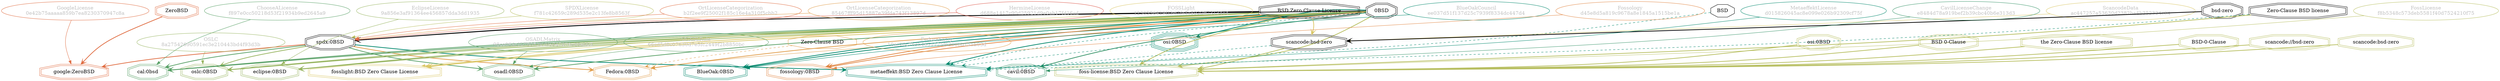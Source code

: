 strict digraph {
    node [shape=box];
    graph [splines=curved];
    1 [label="SPDXLicense\nf781c42659c289d535e2c13fe8b8563f"
      ,fontcolor=gray
      ,color="#b8bf62"
      ,fillcolor="beige;1"
      ,shape=ellipse];
    2 [label="spdx:0BSD"
      ,shape=doubleoctagon];
    3 [label="0BSD"
      ,shape=doubleoctagon];
    4 [label="BSD Zero Clause License"
      ,shape=doubleoctagon];
    5778 [label="GoogleLicense\n0e42b75aaaaa859b7ea8230370947c8a"
         ,fontcolor=gray
         ,color="#e06f45"
         ,fillcolor="beige;1"
         ,shape=ellipse];
    5779 [label="google:ZeroBSD"
         ,color="#e06f45"
         ,shape=doubleoctagon];
    5780 [label=ZeroBSD
         ,color="#e06f45"
         ,shape=doubleoctagon];
    5781 [label="FedoraEntry\n10ac20c7b3b4651125f6390bb155b03d"
         ,fontcolor=gray
         ,color="#e09d4b"
         ,fillcolor="beige;1"
         ,shape=ellipse];
    5782 [label="Fedora:0BSD"
         ,color="#e09d4b"
         ,shape=doubleoctagon];
    5783 [label="Zero-Clause BSD"
         ,color="#e09d4b"
         ,shape=octagon];
    5935 [label=BSD,shape=octagon];
    8709 [label="BlueOakCouncil\nee037d51f137d25c7939f8334dc447d4"
         ,fontcolor=gray
         ,color="#00876c"
         ,fillcolor="beige;1"
         ,shape=ellipse];
    8710 [label="BlueOak:0BSD"
         ,color="#00876c"
         ,shape=doubleoctagon];
    9440 [label="OSADLRule\n66cd5d8c07630d7e5fc2449f2b8850bc"
         ,fontcolor=gray
         ,color="#58a066"
         ,fillcolor="beige;1"
         ,shape=ellipse];
    9441 [label="osadl:0BSD"
         ,color="#58a066"
         ,shape=doubleoctagon];
    9778 [label="OSADLMatrix\n98ce064c1b790538395947878e49abb3"
         ,fontcolor=gray
         ,color="#58a066"
         ,fillcolor="beige;1"
         ,shape=ellipse];
    10822 [label="ChooseALicense\nf897e0cc50218d53f21934b9ed2645a9"
          ,fontcolor=gray
          ,color="#58a066"
          ,fillcolor="beige;1"
          ,shape=ellipse];
    10823 [label="cal:0bsd"
          ,color="#58a066"
          ,shape=doubleoctagon];
    13009 [label="ScancodeData\nac447257a53630d2382ba4b352324c04"
          ,fontcolor=gray
          ,color="#dac767"
          ,fillcolor="beige;1"
          ,shape=ellipse];
    13010 [label="scancode:bsd-zero"
          ,shape=doubleoctagon];
    13011 [label="bsd-zero"
          ,shape=doubleoctagon];
    25863 [label="OSLC\n8a27542690591ec3e210443bd4f93d3b"
          ,fontcolor=gray
          ,color="#98b561"
          ,fillcolor="beige;1"
          ,shape=ellipse];
    25864 [label="oslc:0BSD"
          ,color="#98b561"
          ,shape=doubleoctagon];
    27499 [label="Fossology\nd45e8d5a819c9678a8e1845a1515be1a"
          ,fontcolor=gray
          ,color="#e18745"
          ,fillcolor="beige;1"
          ,shape=ellipse];
    27500 [label="fossology:0BSD"
          ,color="#e18745"
          ,shape=doubleoctagon];
    28458 [label="OrtLicenseCategorization\nb2f2ee9f25002f185c16e4a310f5cbb2"
          ,fontcolor=gray
          ,color="#e06f45"
          ,fillcolor="beige;1"
          ,shape=ellipse];
    35325 [label="OrtLicenseCategorization\n85467fff95d15887e39fda743f13897d"
          ,fontcolor=gray
          ,color="#e09d4b"
          ,fillcolor="beige;1"
          ,shape=ellipse];
    36298 [label="CavilLicenseChange\ne8484d78a919bef2b39cbc40b6e313d3"
          ,fontcolor=gray
          ,color="#379469"
          ,fillcolor="beige;1"
          ,shape=ellipse];
    36299 [label="cavil:0BSD"
          ,color="#379469"
          ,shape=doubleoctagon];
    39166 [label="MetaeffektLicense\nd015826045ac8e099e026b92309cf75f"
          ,fontcolor=gray
          ,color="#00876c"
          ,fillcolor="beige;1"
          ,shape=ellipse];
    39167 [label="metaeffekt:BSD Zero Clause License"
          ,color="#00876c"
          ,shape=doubleoctagon];
    39168 [label="Zero-Clause BSD license"
          ,shape=doubleoctagon];
    39169 [label="osi:0BSD"
          ,color="#00876c"
          ,shape=tripleoctagon];
    49916 [label="HermineLicense\nd688e1417c90d25921d9e0ab17fd16cd"
          ,fontcolor=gray
          ,color="#dc574a"
          ,fillcolor="beige;1"
          ,shape=ellipse];
    50220 [label="FossLicense\nf8b5348c573deb5581f40d7524210f75"
          ,fontcolor=gray
          ,color="#b8bf62"
          ,fillcolor="beige;1"
          ,shape=ellipse];
    50221 [label="foss-license:BSD Zero Clause License"
          ,color="#b8bf62"
          ,shape=doubleoctagon];
    50222 [label="scancode://bsd-zero"
          ,color="#b8bf62"
          ,shape=doubleoctagon];
    50223 [label="scancode:bsd-zero"
          ,color="#b8bf62"
          ,shape=doubleoctagon];
    50224 [label="osi:0BSD"
          ,color="#b8bf62"
          ,shape=doubleoctagon];
    50225 [label="BSD 0-Clause"
          ,color="#b8bf62"
          ,shape=doubleoctagon];
    50226 [label="the Zero-Clause BSD license"
          ,color="#b8bf62"
          ,shape=doubleoctagon];
    50227 [label="BSD-0-Clause"
          ,color="#b8bf62"
          ,shape=doubleoctagon];
    51197 [label="FOSSLight\n1230556429f1bd7fe5c8920ff73134e4"
          ,fontcolor=gray
          ,color="#dac767"
          ,fillcolor="beige;1"
          ,shape=ellipse];
    51198 [label="fosslight:BSD Zero Clause License"
          ,color="#dac767"
          ,shape=doubleoctagon];
    54222 [label="EclipseLicense\n9a856e3af91364ee456857dda3dd1935"
          ,fontcolor=gray
          ,color="#98b561"
          ,fillcolor="beige;1"
          ,shape=ellipse];
    54223 [label="eclipse:0BSD"
          ,color="#98b561"
          ,shape=doubleoctagon];
    1 -> 2 [weight=0.5
           ,color="#b8bf62"];
    2 -> 5779 [style=bold
              ,arrowhead=vee
              ,weight=0.7
              ,color="#e06f45"];
    2 -> 5782 [style=bold
              ,arrowhead=vee
              ,weight=0.7
              ,color="#e09d4b"];
    2 -> 9441 [style=bold
              ,arrowhead=vee
              ,weight=0.7
              ,color="#58a066"];
    2 -> 10823 [style=bold
               ,arrowhead=vee
               ,weight=0.7
               ,color="#58a066"];
    2 -> 25864 [style=bold
               ,arrowhead=vee
               ,weight=0.7
               ,color="#98b561"];
    2 -> 39167 [style=bold
               ,arrowhead=vee
               ,weight=0.7
               ,color="#00876c"];
    3 -> 2 [style=bold
           ,arrowhead=vee
           ,weight=0.7];
    3 -> 5782 [style=bold
              ,arrowhead=vee
              ,weight=0.7
              ,color="#e09d4b"];
    3 -> 5782 [style=bold
              ,arrowhead=vee
              ,weight=0.7
              ,color="#e09d4b"];
    3 -> 8710 [style=bold
              ,arrowhead=vee
              ,weight=0.7
              ,color="#00876c"];
    3 -> 9441 [style=bold
              ,arrowhead=vee
              ,weight=0.7
              ,color="#58a066"];
    3 -> 10823 [style=bold
               ,arrowhead=vee
               ,weight=0.7
               ,color="#58a066"];
    3 -> 25864 [style=bold
               ,arrowhead=vee
               ,weight=0.7
               ,color="#98b561"];
    3 -> 27500 [style=bold
               ,arrowhead=vee
               ,weight=0.7
               ,color="#e18745"];
    3 -> 36299 [style=bold
               ,arrowhead=vee
               ,weight=0.7
               ,color="#379469"];
    3 -> 36299 [style=bold
               ,arrowhead=vee
               ,weight=0.7
               ,color="#379469"];
    3 -> 39167 [style=dashed
               ,arrowhead=vee
               ,weight=0.5
               ,color="#00876c"];
    3 -> 39169 [style=bold
               ,arrowhead=vee
               ,weight=0.7
               ,color="#00876c"];
    3 -> 50221 [style=bold
               ,arrowhead=vee
               ,weight=0.7
               ,color="#b8bf62"];
    3 -> 51198 [style=bold
               ,arrowhead=vee
               ,weight=0.7
               ,color="#dac767"];
    3 -> 54223 [style=bold
               ,arrowhead=vee
               ,weight=0.7
               ,color="#98b561"];
    4 -> 2 [style=bold
           ,arrowhead=vee
           ,weight=0.7];
    4 -> 8710 [style=bold
              ,arrowhead=vee
              ,weight=0.7
              ,color="#00876c"];
    4 -> 10823 [style=bold
               ,arrowhead=vee
               ,weight=0.7
               ,color="#58a066"];
    4 -> 13010 [style=bold
               ,arrowhead=vee
               ,weight=0.7
               ,color="#dac767"];
    4 -> 25864 [style=bold
               ,arrowhead=vee
               ,weight=0.7
               ,color="#98b561"];
    4 -> 27500 [style=bold
               ,arrowhead=vee
               ,weight=0.7
               ,color="#e18745"];
    4 -> 39167 [style=bold
               ,arrowhead=vee
               ,weight=0.7
               ,color="#00876c"];
    4 -> 39167 [style=bold
               ,arrowhead=vee
               ,weight=0.7
               ,color="#00876c"];
    4 -> 50221 [style=bold
               ,arrowhead=vee
               ,weight=0.7
               ,color="#b8bf62"];
    4 -> 51198 [style=bold
               ,arrowhead=vee
               ,weight=0.7
               ,color="#dac767"];
    4 -> 54223 [style=bold
               ,arrowhead=vee
               ,weight=0.7
               ,color="#98b561"];
    5778 -> 5779 [weight=0.5
                 ,color="#e06f45"];
    5780 -> 5779 [style=bold
                 ,arrowhead=vee
                 ,weight=0.7
                 ,color="#e06f45"];
    5781 -> 5782 [weight=0.5
                 ,color="#e09d4b"];
    5783 -> 5782 [style=dashed
                 ,arrowhead=vee
                 ,weight=0.5
                 ,color="#e09d4b"];
    5935 -> 39167 [style=dashed
                  ,arrowhead=vee
                  ,weight=0.5
                  ,color="#00876c"];
    8709 -> 8710 [weight=0.5
                 ,color="#00876c"];
    9440 -> 9441 [weight=0.5
                 ,color="#58a066"];
    9778 -> 9441 [weight=0.5
                 ,color="#58a066"];
    10822 -> 10823 [weight=0.5
                   ,color="#58a066"];
    13009 -> 13010 [weight=0.5
                   ,color="#dac767"];
    13010 -> 39167 [style=dashed
                   ,arrowhead=vee
                   ,weight=0.5
                   ,color="#00876c"];
    13010 -> 50221 [style=bold
                   ,arrowhead=vee
                   ,weight=0.7
                   ,color="#b8bf62"];
    13011 -> 13010 [style=bold
                   ,arrowhead=vee
                   ,weight=0.7];
    25863 -> 25864 [weight=0.5
                   ,color="#98b561"];
    27499 -> 27500 [weight=0.5
                   ,color="#e18745"];
    28458 -> 2 [weight=0.5
               ,color="#e06f45"];
    35325 -> 2 [weight=0.5
               ,color="#e09d4b"];
    36298 -> 36299 [weight=0.5
                   ,color="#379469"];
    39166 -> 39167 [weight=0.5
                   ,color="#00876c"];
    39168 -> 39167 [style=dashed
                   ,arrowhead=vee
                   ,weight=0.5
                   ,color="#00876c"];
    39168 -> 50221 [style=bold
                   ,arrowhead=vee
                   ,weight=0.7
                   ,color="#b8bf62"];
    39169 -> 39167 [style=dashed
                   ,arrowhead=vee
                   ,weight=0.5
                   ,color="#00876c"];
    49916 -> 2 [weight=0.5
               ,color="#dc574a"];
    50220 -> 50221 [weight=0.5
                   ,color="#b8bf62"];
    50222 -> 50221 [style=bold
                   ,arrowhead=vee
                   ,weight=0.7
                   ,color="#b8bf62"];
    50223 -> 50221 [style=bold
                   ,arrowhead=vee
                   ,weight=0.7
                   ,color="#b8bf62"];
    50224 -> 50221 [style=bold
                   ,arrowhead=vee
                   ,weight=0.7
                   ,color="#b8bf62"];
    50225 -> 50221 [style=bold
                   ,arrowhead=vee
                   ,weight=0.7
                   ,color="#b8bf62"];
    50226 -> 50221 [style=bold
                   ,arrowhead=vee
                   ,weight=0.7
                   ,color="#b8bf62"];
    50227 -> 50221 [style=bold
                   ,arrowhead=vee
                   ,weight=0.7
                   ,color="#b8bf62"];
    51197 -> 51198 [weight=0.5
                   ,color="#dac767"];
    54222 -> 54223 [weight=0.5
                   ,color="#98b561"];
}
